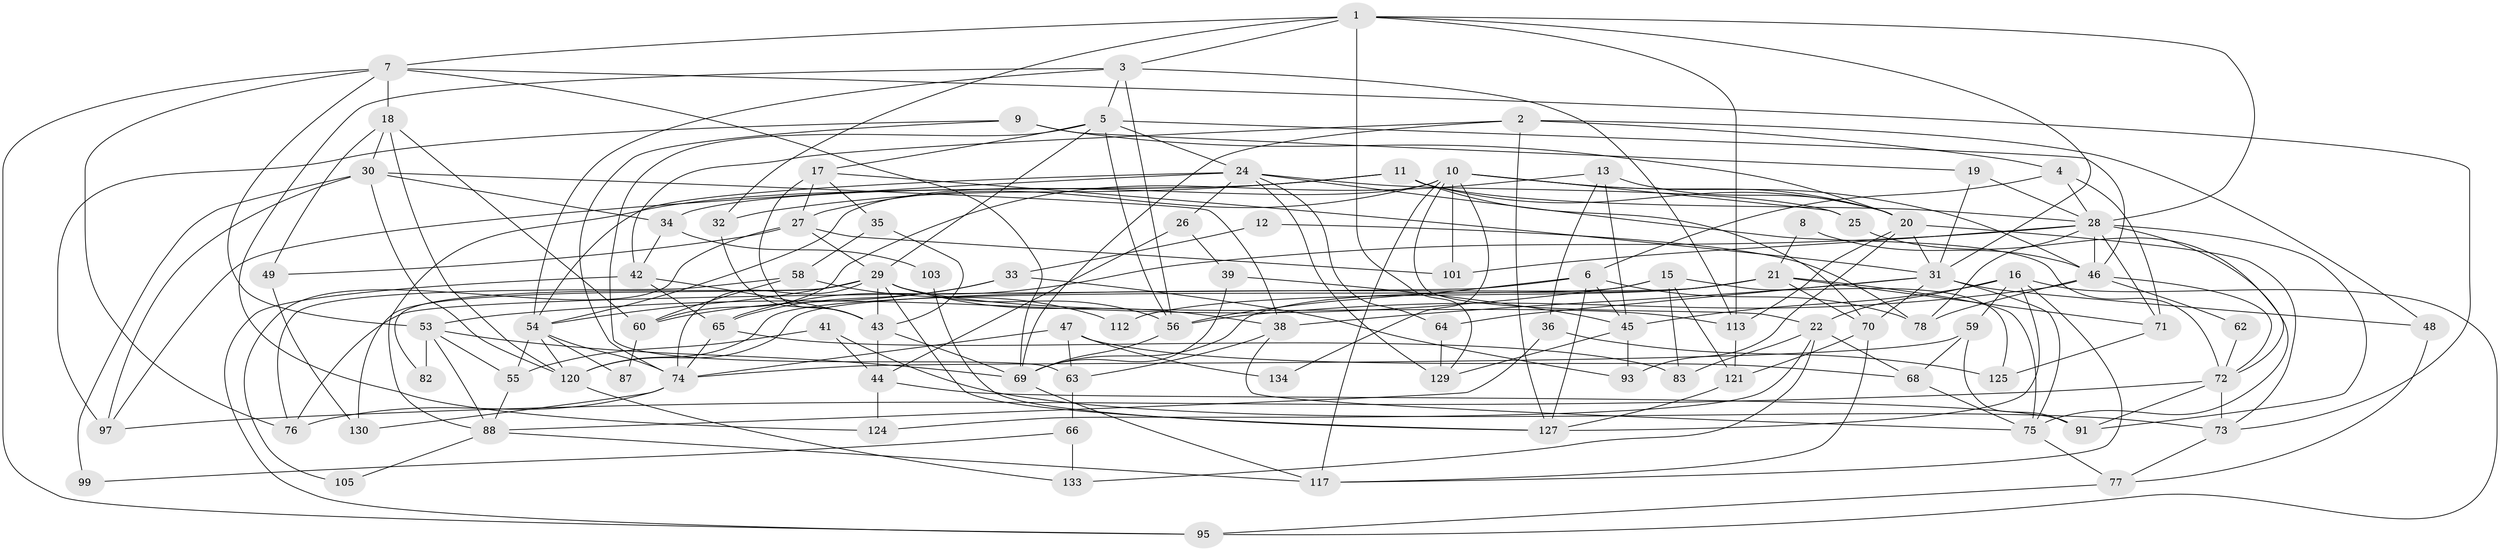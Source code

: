 // Generated by graph-tools (version 1.1) at 2025/52/02/27/25 19:52:02]
// undirected, 92 vertices, 218 edges
graph export_dot {
graph [start="1"]
  node [color=gray90,style=filled];
  1 [super="+14"];
  2 [super="+67"];
  3 [super="+51"];
  4;
  5 [super="+122"];
  6 [super="+40"];
  7 [super="+109"];
  8;
  9 [super="+110"];
  10 [super="+84"];
  11 [super="+90"];
  12;
  13;
  15 [super="+106"];
  16 [super="+116"];
  17 [super="+81"];
  18 [super="+57"];
  19;
  20 [super="+85"];
  21;
  22 [super="+23"];
  24 [super="+37"];
  25;
  26;
  27 [super="+118"];
  28 [super="+52"];
  29 [super="+92"];
  30 [super="+94"];
  31 [super="+80"];
  32 [super="+102"];
  33;
  34 [super="+123"];
  35 [super="+111"];
  36;
  38 [super="+61"];
  39;
  41;
  42;
  43 [super="+79"];
  44 [super="+108"];
  45 [super="+50"];
  46 [super="+114"];
  47;
  48;
  49;
  53 [super="+119"];
  54 [super="+104"];
  55;
  56 [super="+126"];
  58;
  59;
  60 [super="+132"];
  62;
  63 [super="+98"];
  64;
  65;
  66;
  68;
  69 [super="+96"];
  70 [super="+115"];
  71;
  72 [super="+86"];
  73;
  74 [super="+131"];
  75 [super="+128"];
  76;
  77 [super="+100"];
  78;
  82;
  83;
  87;
  88 [super="+89"];
  91;
  93 [super="+107"];
  95;
  97;
  99;
  101;
  103;
  105;
  112;
  113;
  117;
  120;
  121;
  124;
  125;
  127;
  129;
  130;
  133;
  134;
  1 -- 3;
  1 -- 28;
  1 -- 32;
  1 -- 129;
  1 -- 113;
  1 -- 7;
  1 -- 31;
  2 -- 127;
  2 -- 42;
  2 -- 4;
  2 -- 48;
  2 -- 69;
  3 -- 54;
  3 -- 113;
  3 -- 5;
  3 -- 56;
  3 -- 124;
  4 -- 6;
  4 -- 71;
  4 -- 28;
  5 -- 17;
  5 -- 46;
  5 -- 63;
  5 -- 29;
  5 -- 56;
  5 -- 24;
  6 -- 56;
  6 -- 127;
  6 -- 45;
  6 -- 78;
  6 -- 76;
  7 -- 73;
  7 -- 76;
  7 -- 95;
  7 -- 53;
  7 -- 18;
  7 -- 69;
  8 -- 21;
  8 -- 46;
  9 -- 19;
  9 -- 74;
  9 -- 97;
  9 -- 20;
  10 -- 46;
  10 -- 25;
  10 -- 27;
  10 -- 117;
  10 -- 134;
  10 -- 101;
  10 -- 54;
  10 -- 22 [weight=2];
  10 -- 20;
  11 -- 88;
  11 -- 32;
  11 -- 34;
  11 -- 70 [weight=2];
  11 -- 28;
  11 -- 20;
  12 -- 33;
  12 -- 78;
  13 -- 20;
  13 -- 36;
  13 -- 45;
  13 -- 60;
  15 -- 120;
  15 -- 83;
  15 -- 125;
  15 -- 121;
  15 -- 53;
  16 -- 127;
  16 -- 45;
  16 -- 95;
  16 -- 59;
  16 -- 117;
  16 -- 22;
  17 -- 35;
  17 -- 27;
  17 -- 43 [weight=2];
  17 -- 31;
  18 -- 49;
  18 -- 30;
  18 -- 120;
  18 -- 60;
  19 -- 31 [weight=2];
  19 -- 28;
  20 -- 113;
  20 -- 93;
  20 -- 73;
  20 -- 31;
  21 -- 71;
  21 -- 120;
  21 -- 69;
  21 -- 75;
  21 -- 112;
  21 -- 70;
  22 -- 83;
  22 -- 124;
  22 -- 68;
  22 -- 133;
  24 -- 25;
  24 -- 97;
  24 -- 72;
  24 -- 64;
  24 -- 129;
  24 -- 54;
  24 -- 26;
  25 -- 75;
  26 -- 39;
  26 -- 44;
  27 -- 105;
  27 -- 49;
  27 -- 101;
  27 -- 29;
  28 -- 91;
  28 -- 65;
  28 -- 71;
  28 -- 78;
  28 -- 101;
  28 -- 46;
  28 -- 72;
  29 -- 113;
  29 -- 127;
  29 -- 54;
  29 -- 56;
  29 -- 82;
  29 -- 130;
  29 -- 74;
  29 -- 38;
  29 -- 43;
  30 -- 38;
  30 -- 120;
  30 -- 97;
  30 -- 34;
  30 -- 99;
  31 -- 64;
  31 -- 48;
  31 -- 75;
  31 -- 70;
  31 -- 38;
  32 -- 43;
  33 -- 65;
  33 -- 93;
  33 -- 60;
  34 -- 42;
  34 -- 103;
  35 -- 58;
  35 -- 43 [weight=2];
  36 -- 125;
  36 -- 88;
  38 -- 75;
  38 -- 63;
  39 -- 45;
  39 -- 69;
  41 -- 73;
  41 -- 55;
  41 -- 44;
  42 -- 43;
  42 -- 95;
  42 -- 65;
  43 -- 69;
  43 -- 44;
  44 -- 124;
  44 -- 91;
  45 -- 129;
  45 -- 93;
  46 -- 62;
  46 -- 78;
  46 -- 72;
  46 -- 56;
  47 -- 74;
  47 -- 68;
  47 -- 134;
  47 -- 63;
  48 -- 77;
  49 -- 130;
  53 -- 55;
  53 -- 69;
  53 -- 82;
  53 -- 88;
  54 -- 120;
  54 -- 55;
  54 -- 87;
  54 -- 74;
  55 -- 88;
  56 -- 69;
  58 -- 76;
  58 -- 112;
  58 -- 60;
  59 -- 74;
  59 -- 68;
  59 -- 91;
  60 -- 87;
  62 -- 72;
  63 -- 66 [weight=2];
  64 -- 129;
  65 -- 83;
  65 -- 74;
  66 -- 99;
  66 -- 133;
  68 -- 75;
  69 -- 117;
  70 -- 117;
  70 -- 121;
  71 -- 125;
  72 -- 73;
  72 -- 91;
  72 -- 97;
  73 -- 77;
  74 -- 76;
  74 -- 130;
  75 -- 77;
  77 -- 95;
  88 -- 117;
  88 -- 105;
  103 -- 127;
  113 -- 121;
  120 -- 133;
  121 -- 127;
}

